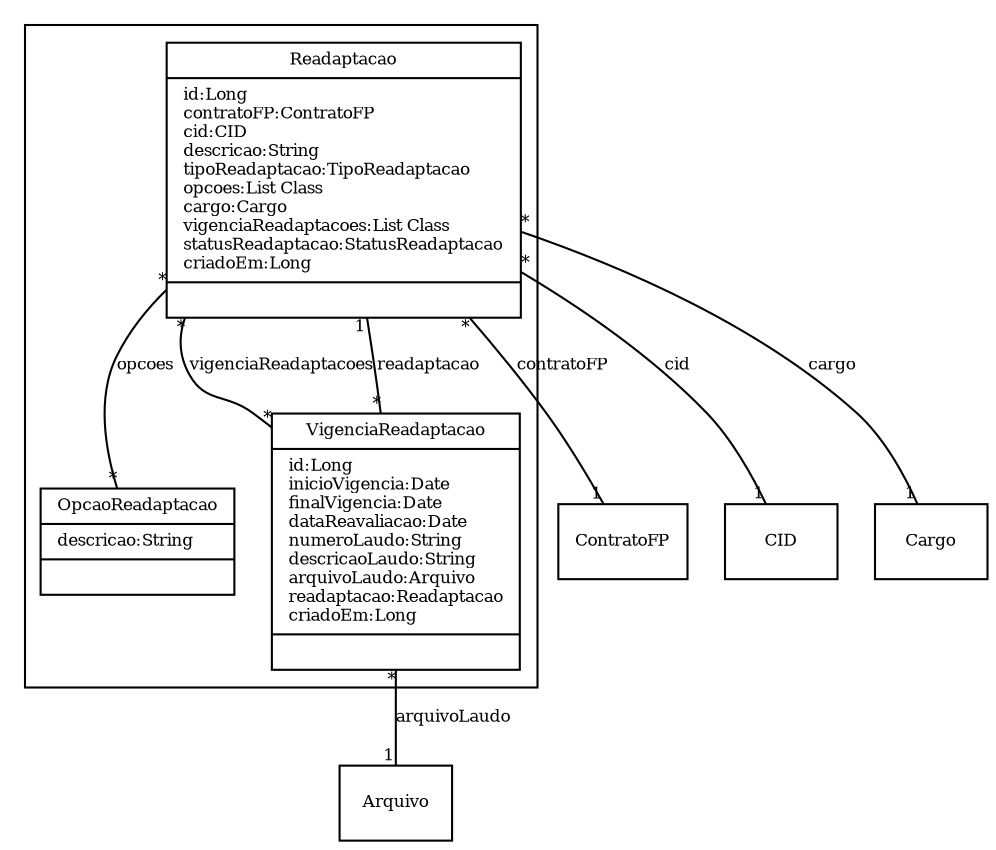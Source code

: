 digraph G{
fontname = "Times-Roman"
fontsize = 8

node [
        fontname = "Times-Roman"
        fontsize = 8
        shape = "record"
]

edge [
        fontname = "Times-Roman"
        fontsize = 8
]

subgraph clusterREADAPTACAO
{
Readaptacao [label = "{Readaptacao|id:Long\lcontratoFP:ContratoFP\lcid:CID\ldescricao:String\ltipoReadaptacao:TipoReadaptacao\lopcoes:List Class\lcargo:Cargo\lvigenciaReadaptacoes:List Class\lstatusReadaptacao:StatusReadaptacao\lcriadoEm:Long\l|\l}"]
OpcaoReadaptacao [label = "{OpcaoReadaptacao|descricao:String\l|\l}"]
VigenciaReadaptacao [label = "{VigenciaReadaptacao|id:Long\linicioVigencia:Date\lfinalVigencia:Date\ldataReavaliacao:Date\lnumeroLaudo:String\ldescricaoLaudo:String\larquivoLaudo:Arquivo\lreadaptacao:Readaptacao\lcriadoEm:Long\l|\l}"]
}
edge [arrowhead = "none" headlabel = "1" taillabel = "*"] Readaptacao -> ContratoFP [label = "contratoFP"]
edge [arrowhead = "none" headlabel = "1" taillabel = "*"] Readaptacao -> CID [label = "cid"]
edge [arrowhead = "none" headlabel = "*" taillabel = "*"] Readaptacao -> OpcaoReadaptacao [label = "opcoes"]
edge [arrowhead = "none" headlabel = "1" taillabel = "*"] Readaptacao -> Cargo [label = "cargo"]
edge [arrowhead = "none" headlabel = "*" taillabel = "*"] Readaptacao -> VigenciaReadaptacao [label = "vigenciaReadaptacoes"]
edge [arrowhead = "none" headlabel = "1" taillabel = "*"] VigenciaReadaptacao -> Arquivo [label = "arquivoLaudo"]
edge [arrowhead = "none" headlabel = "1" taillabel = "*"] VigenciaReadaptacao -> Readaptacao [label = "readaptacao"]
}
